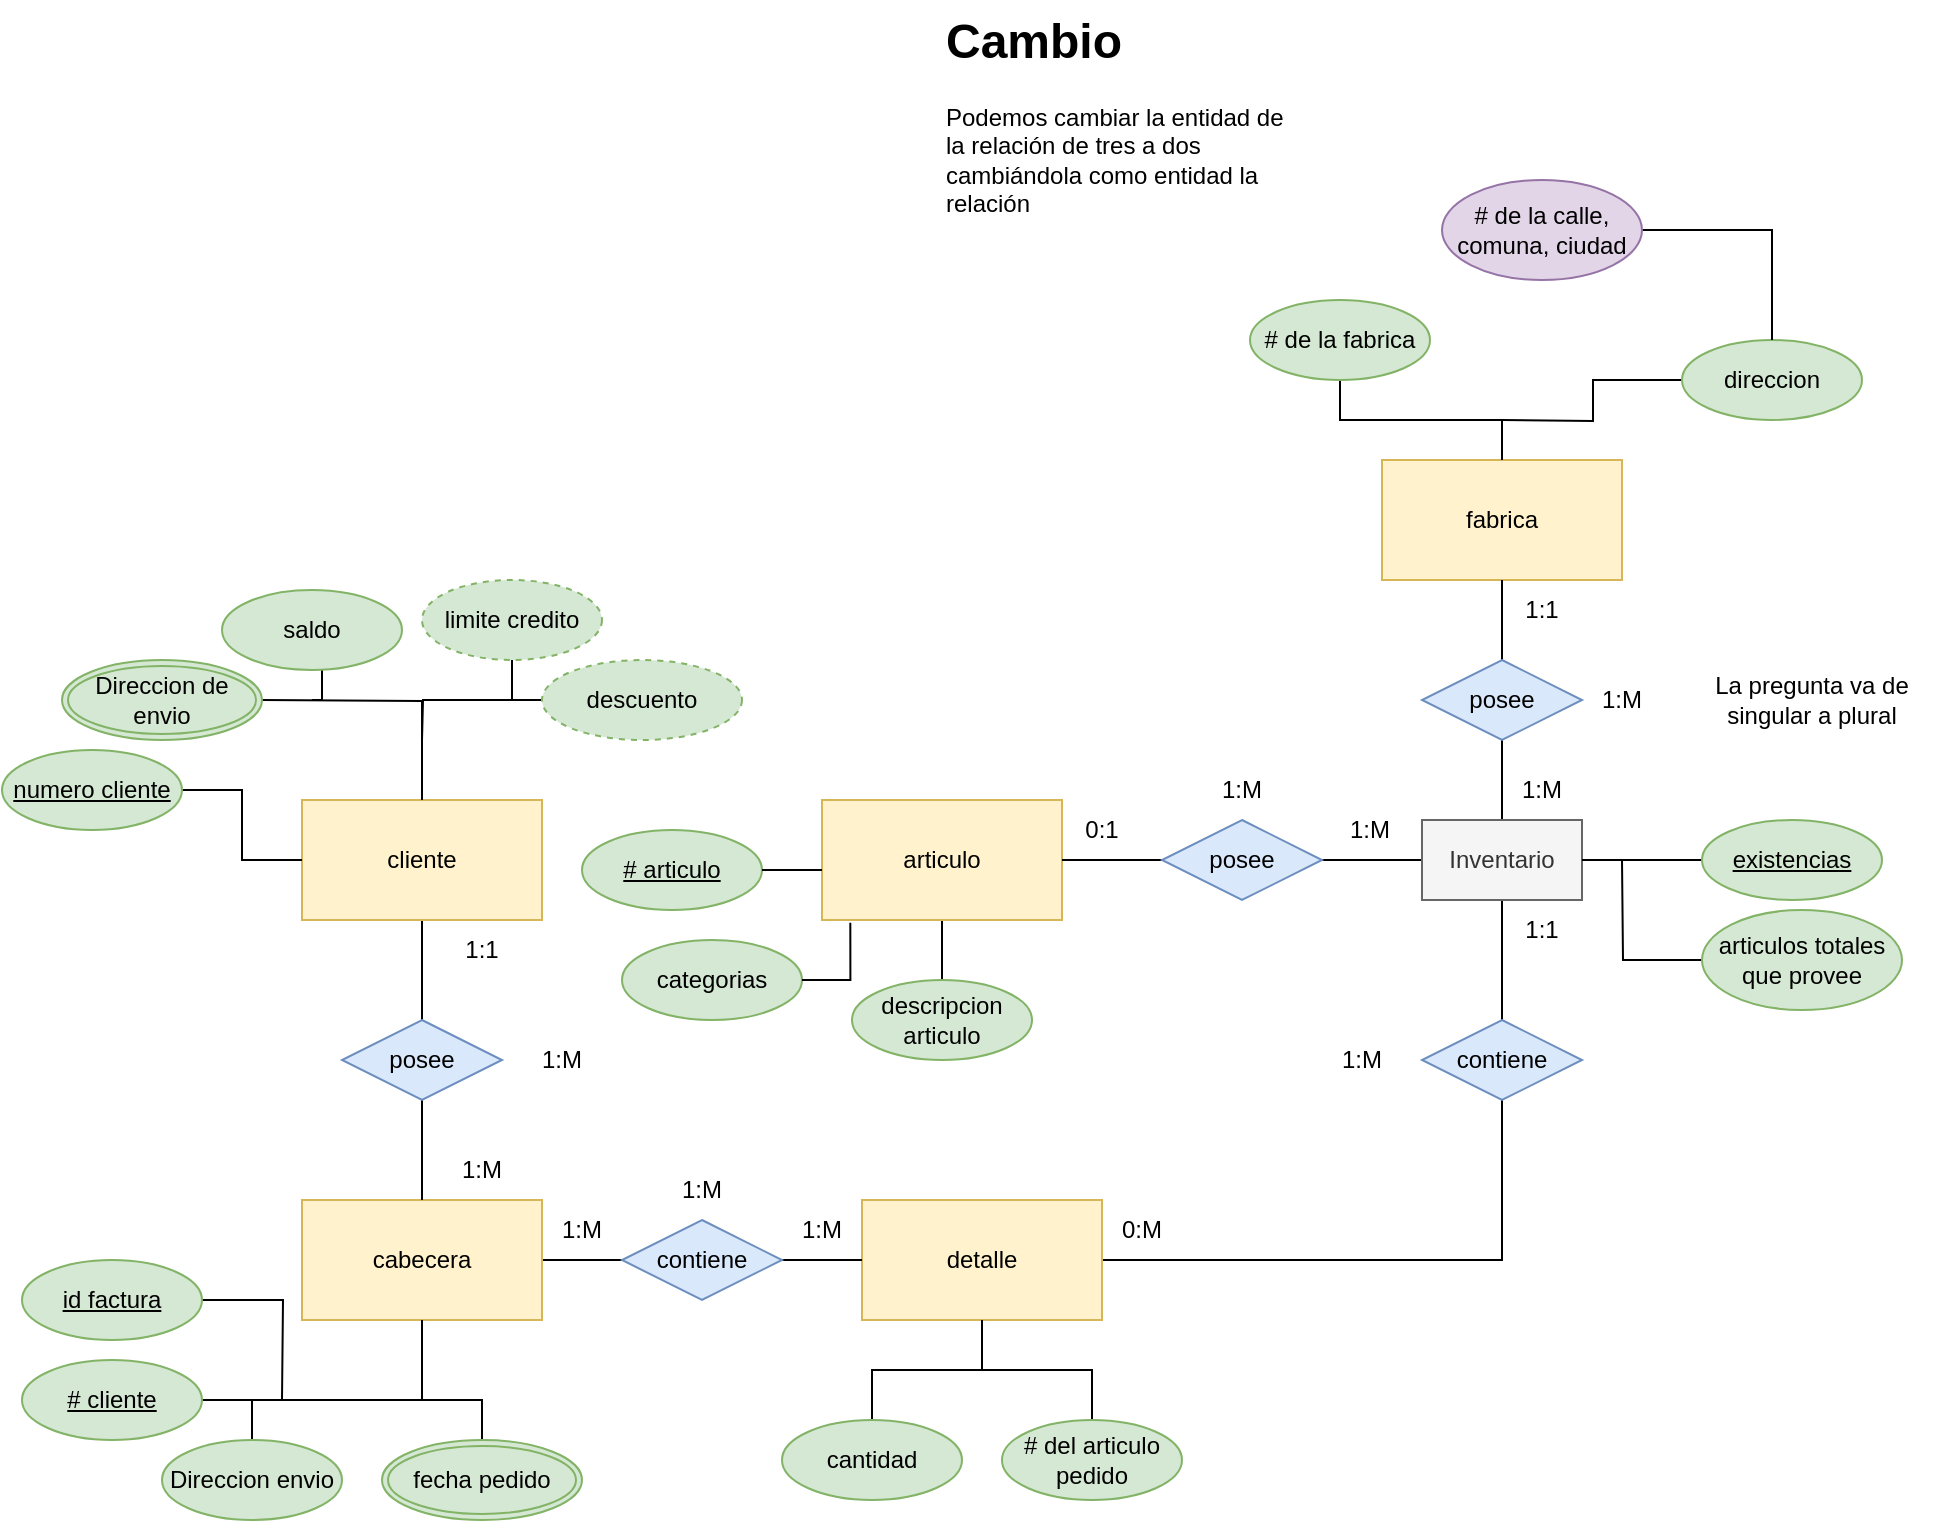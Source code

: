 <mxfile version="24.7.17">
  <diagram name="Página-1" id="-0zjJFNCTmwo6vkKP5nd">
    <mxGraphModel dx="683" dy="371" grid="1" gridSize="10" guides="1" tooltips="1" connect="1" arrows="1" fold="1" page="1" pageScale="1" pageWidth="827" pageHeight="1169" math="0" shadow="0">
      <root>
        <mxCell id="0" />
        <mxCell id="1" parent="0" />
        <mxCell id="e9VeZsLEOE9HL6Gym7Oc-15" style="edgeStyle=orthogonalEdgeStyle;rounded=0;orthogonalLoop=1;jettySize=auto;html=1;entryX=0.5;entryY=1;entryDx=0;entryDy=0;endArrow=none;endFill=0;" parent="1" source="e9VeZsLEOE9HL6Gym7Oc-1" target="e9VeZsLEOE9HL6Gym7Oc-6" edge="1">
          <mxGeometry relative="1" as="geometry" />
        </mxCell>
        <mxCell id="e9VeZsLEOE9HL6Gym7Oc-1" value="detalle" style="rounded=0;whiteSpace=wrap;html=1;fillColor=#fff2cc;strokeColor=#d6b656;" parent="1" vertex="1">
          <mxGeometry x="560" y="600" width="120" height="60" as="geometry" />
        </mxCell>
        <mxCell id="e9VeZsLEOE9HL6Gym7Oc-2" value="fabrica" style="rounded=0;whiteSpace=wrap;html=1;fillColor=#fff2cc;strokeColor=#d6b656;" parent="1" vertex="1">
          <mxGeometry x="820" y="230" width="120" height="60" as="geometry" />
        </mxCell>
        <mxCell id="e9VeZsLEOE9HL6Gym7Oc-11" style="edgeStyle=orthogonalEdgeStyle;rounded=0;orthogonalLoop=1;jettySize=auto;html=1;endArrow=none;endFill=0;" parent="1" source="e9VeZsLEOE9HL6Gym7Oc-3" target="e9VeZsLEOE9HL6Gym7Oc-8" edge="1">
          <mxGeometry relative="1" as="geometry" />
        </mxCell>
        <mxCell id="e9VeZsLEOE9HL6Gym7Oc-3" value="cabecera" style="rounded=0;whiteSpace=wrap;html=1;fillColor=#fff2cc;strokeColor=#d6b656;" parent="1" vertex="1">
          <mxGeometry x="280" y="600" width="120" height="60" as="geometry" />
        </mxCell>
        <mxCell id="e9VeZsLEOE9HL6Gym7Oc-13" style="edgeStyle=orthogonalEdgeStyle;rounded=0;orthogonalLoop=1;jettySize=auto;html=1;entryX=0;entryY=0.5;entryDx=0;entryDy=0;endArrow=none;endFill=0;" parent="1" source="e9VeZsLEOE9HL6Gym7Oc-43" target="e9VeZsLEOE9HL6Gym7Oc-6" edge="1">
          <mxGeometry relative="1" as="geometry" />
        </mxCell>
        <mxCell id="-JTxSzL3S9BexKRUp41m-8" style="edgeStyle=orthogonalEdgeStyle;rounded=0;orthogonalLoop=1;jettySize=auto;html=1;entryX=0.5;entryY=0;entryDx=0;entryDy=0;endArrow=none;endFill=0;" parent="1" source="e9VeZsLEOE9HL6Gym7Oc-4" target="e9VeZsLEOE9HL6Gym7Oc-33" edge="1">
          <mxGeometry relative="1" as="geometry" />
        </mxCell>
        <mxCell id="e9VeZsLEOE9HL6Gym7Oc-4" value="articulo" style="rounded=0;whiteSpace=wrap;html=1;fillColor=#fff2cc;strokeColor=#d6b656;" parent="1" vertex="1">
          <mxGeometry x="540" y="400" width="120" height="60" as="geometry" />
        </mxCell>
        <mxCell id="e9VeZsLEOE9HL6Gym7Oc-9" style="edgeStyle=orthogonalEdgeStyle;rounded=0;orthogonalLoop=1;jettySize=auto;html=1;endArrow=none;endFill=0;" parent="1" source="e9VeZsLEOE9HL6Gym7Oc-5" target="e9VeZsLEOE9HL6Gym7Oc-7" edge="1">
          <mxGeometry relative="1" as="geometry" />
        </mxCell>
        <mxCell id="e9VeZsLEOE9HL6Gym7Oc-5" value="cliente" style="rounded=0;whiteSpace=wrap;html=1;fillColor=#fff2cc;strokeColor=#d6b656;" parent="1" vertex="1">
          <mxGeometry x="280" y="400" width="120" height="60" as="geometry" />
        </mxCell>
        <mxCell id="e9VeZsLEOE9HL6Gym7Oc-14" style="edgeStyle=orthogonalEdgeStyle;rounded=0;orthogonalLoop=1;jettySize=auto;html=1;endArrow=none;endFill=0;" parent="1" source="e9VeZsLEOE9HL6Gym7Oc-6" target="e9VeZsLEOE9HL6Gym7Oc-2" edge="1">
          <mxGeometry relative="1" as="geometry" />
        </mxCell>
        <mxCell id="e9VeZsLEOE9HL6Gym7Oc-6" value="Inventario" style="rounded=0;whiteSpace=wrap;html=1;fillColor=#f5f5f5;strokeColor=#666666;fontColor=#333333;" parent="1" vertex="1">
          <mxGeometry x="840" y="410" width="80" height="40" as="geometry" />
        </mxCell>
        <mxCell id="e9VeZsLEOE9HL6Gym7Oc-10" style="edgeStyle=orthogonalEdgeStyle;rounded=0;orthogonalLoop=1;jettySize=auto;html=1;endArrow=none;endFill=0;" parent="1" source="e9VeZsLEOE9HL6Gym7Oc-7" target="e9VeZsLEOE9HL6Gym7Oc-3" edge="1">
          <mxGeometry relative="1" as="geometry" />
        </mxCell>
        <mxCell id="e9VeZsLEOE9HL6Gym7Oc-7" value="posee" style="rhombus;whiteSpace=wrap;html=1;fillColor=#dae8fc;strokeColor=#6c8ebf;" parent="1" vertex="1">
          <mxGeometry x="300" y="510" width="80" height="40" as="geometry" />
        </mxCell>
        <mxCell id="e9VeZsLEOE9HL6Gym7Oc-12" style="edgeStyle=orthogonalEdgeStyle;rounded=0;orthogonalLoop=1;jettySize=auto;html=1;endArrow=none;endFill=0;" parent="1" source="e9VeZsLEOE9HL6Gym7Oc-8" target="e9VeZsLEOE9HL6Gym7Oc-1" edge="1">
          <mxGeometry relative="1" as="geometry" />
        </mxCell>
        <mxCell id="e9VeZsLEOE9HL6Gym7Oc-8" value="contiene" style="rhombus;whiteSpace=wrap;html=1;fillColor=#dae8fc;strokeColor=#6c8ebf;" parent="1" vertex="1">
          <mxGeometry x="440" y="610" width="80" height="40" as="geometry" />
        </mxCell>
        <mxCell id="e9VeZsLEOE9HL6Gym7Oc-16" value="1:1" style="text;html=1;align=center;verticalAlign=middle;whiteSpace=wrap;rounded=0;" parent="1" vertex="1">
          <mxGeometry x="340" y="460" width="60" height="30" as="geometry" />
        </mxCell>
        <mxCell id="e9VeZsLEOE9HL6Gym7Oc-17" value="1:M" style="text;html=1;align=center;verticalAlign=middle;whiteSpace=wrap;rounded=0;" parent="1" vertex="1">
          <mxGeometry x="340" y="570" width="60" height="30" as="geometry" />
        </mxCell>
        <mxCell id="e9VeZsLEOE9HL6Gym7Oc-18" value="1:M" style="text;html=1;align=center;verticalAlign=middle;whiteSpace=wrap;rounded=0;" parent="1" vertex="1">
          <mxGeometry x="380" y="515" width="60" height="30" as="geometry" />
        </mxCell>
        <mxCell id="e9VeZsLEOE9HL6Gym7Oc-19" value="1:M" style="text;html=1;align=center;verticalAlign=middle;whiteSpace=wrap;rounded=0;" parent="1" vertex="1">
          <mxGeometry x="450" y="580" width="60" height="30" as="geometry" />
        </mxCell>
        <mxCell id="e9VeZsLEOE9HL6Gym7Oc-20" value="1:M" style="text;html=1;align=center;verticalAlign=middle;whiteSpace=wrap;rounded=0;" parent="1" vertex="1">
          <mxGeometry x="390" y="600" width="60" height="30" as="geometry" />
        </mxCell>
        <mxCell id="e9VeZsLEOE9HL6Gym7Oc-21" value="1:M" style="text;html=1;align=center;verticalAlign=middle;whiteSpace=wrap;rounded=0;" parent="1" vertex="1">
          <mxGeometry x="510" y="600" width="60" height="30" as="geometry" />
        </mxCell>
        <mxCell id="e9VeZsLEOE9HL6Gym7Oc-24" value="1:M" style="text;html=1;align=center;verticalAlign=middle;whiteSpace=wrap;rounded=0;" parent="1" vertex="1">
          <mxGeometry x="784" y="400" width="60" height="30" as="geometry" />
        </mxCell>
        <mxCell id="-JTxSzL3S9BexKRUp41m-16" style="edgeStyle=orthogonalEdgeStyle;rounded=0;orthogonalLoop=1;jettySize=auto;html=1;endArrow=none;endFill=0;" parent="1" source="e9VeZsLEOE9HL6Gym7Oc-27" edge="1">
          <mxGeometry relative="1" as="geometry">
            <mxPoint x="340" y="370" as="targetPoint" />
          </mxGeometry>
        </mxCell>
        <mxCell id="e9VeZsLEOE9HL6Gym7Oc-27" value="limite credito" style="ellipse;whiteSpace=wrap;html=1;fillColor=#d5e8d4;strokeColor=#82b366;dashed=1;" parent="1" vertex="1">
          <mxGeometry x="340" y="290" width="90" height="40" as="geometry" />
        </mxCell>
        <mxCell id="-JTxSzL3S9BexKRUp41m-15" style="edgeStyle=orthogonalEdgeStyle;rounded=0;orthogonalLoop=1;jettySize=auto;html=1;endArrow=none;endFill=0;" parent="1" source="e9VeZsLEOE9HL6Gym7Oc-28" edge="1">
          <mxGeometry relative="1" as="geometry">
            <mxPoint x="285" y="350" as="targetPoint" />
            <Array as="points">
              <mxPoint x="290" y="350" />
            </Array>
          </mxGeometry>
        </mxCell>
        <mxCell id="e9VeZsLEOE9HL6Gym7Oc-28" value="saldo" style="ellipse;whiteSpace=wrap;html=1;fillColor=#d5e8d4;strokeColor=#82b366;" parent="1" vertex="1">
          <mxGeometry x="240" y="295" width="90" height="40" as="geometry" />
        </mxCell>
        <mxCell id="-JTxSzL3S9BexKRUp41m-14" style="edgeStyle=orthogonalEdgeStyle;rounded=0;orthogonalLoop=1;jettySize=auto;html=1;endArrow=none;endFill=0;" parent="1" target="e9VeZsLEOE9HL6Gym7Oc-5" edge="1">
          <mxGeometry relative="1" as="geometry">
            <mxPoint x="260" y="350" as="sourcePoint" />
          </mxGeometry>
        </mxCell>
        <mxCell id="-JTxSzL3S9BexKRUp41m-9" style="edgeStyle=orthogonalEdgeStyle;rounded=0;orthogonalLoop=1;jettySize=auto;html=1;endArrow=none;endFill=0;" parent="1" source="e9VeZsLEOE9HL6Gym7Oc-30" target="e9VeZsLEOE9HL6Gym7Oc-5" edge="1">
          <mxGeometry relative="1" as="geometry" />
        </mxCell>
        <mxCell id="e9VeZsLEOE9HL6Gym7Oc-30" value="&lt;u&gt;numero cliente&lt;/u&gt;" style="ellipse;whiteSpace=wrap;html=1;fillColor=#d5e8d4;strokeColor=#82b366;" parent="1" vertex="1">
          <mxGeometry x="130" y="375" width="90" height="40" as="geometry" />
        </mxCell>
        <mxCell id="e9VeZsLEOE9HL6Gym7Oc-31" value="&lt;u&gt;# articulo&lt;/u&gt;" style="ellipse;whiteSpace=wrap;html=1;fillColor=#d5e8d4;strokeColor=#82b366;" parent="1" vertex="1">
          <mxGeometry x="420" y="415" width="90" height="40" as="geometry" />
        </mxCell>
        <mxCell id="e9VeZsLEOE9HL6Gym7Oc-33" value="descripcion articulo" style="ellipse;whiteSpace=wrap;html=1;fillColor=#d5e8d4;strokeColor=#82b366;" parent="1" vertex="1">
          <mxGeometry x="555" y="490" width="90" height="40" as="geometry" />
        </mxCell>
        <mxCell id="-JTxSzL3S9BexKRUp41m-18" style="edgeStyle=orthogonalEdgeStyle;rounded=0;orthogonalLoop=1;jettySize=auto;html=1;entryX=0.5;entryY=1;entryDx=0;entryDy=0;endArrow=none;endFill=0;" parent="1" source="e9VeZsLEOE9HL6Gym7Oc-35" target="e9VeZsLEOE9HL6Gym7Oc-3" edge="1">
          <mxGeometry relative="1" as="geometry" />
        </mxCell>
        <mxCell id="e9VeZsLEOE9HL6Gym7Oc-35" value="&lt;u&gt;# cliente&lt;/u&gt;" style="ellipse;whiteSpace=wrap;html=1;fillColor=#d5e8d4;strokeColor=#82b366;" parent="1" vertex="1">
          <mxGeometry x="140" y="680" width="90" height="40" as="geometry" />
        </mxCell>
        <mxCell id="-JTxSzL3S9BexKRUp41m-19" style="edgeStyle=orthogonalEdgeStyle;rounded=0;orthogonalLoop=1;jettySize=auto;html=1;endArrow=none;endFill=0;" parent="1" source="-hZn1fEZDdsB1EXEqCD2-23" edge="1">
          <mxGeometry relative="1" as="geometry">
            <mxPoint x="290" y="700" as="targetPoint" />
            <mxPoint x="260.0" y="720" as="sourcePoint" />
          </mxGeometry>
        </mxCell>
        <mxCell id="-JTxSzL3S9BexKRUp41m-33" style="edgeStyle=orthogonalEdgeStyle;rounded=0;orthogonalLoop=1;jettySize=auto;html=1;endArrow=none;endFill=0;" parent="1" source="e9VeZsLEOE9HL6Gym7Oc-39" edge="1">
          <mxGeometry relative="1" as="geometry">
            <mxPoint x="880" y="210" as="targetPoint" />
          </mxGeometry>
        </mxCell>
        <mxCell id="e9VeZsLEOE9HL6Gym7Oc-39" value="direccion" style="ellipse;whiteSpace=wrap;html=1;fillColor=#d5e8d4;strokeColor=#82b366;" parent="1" vertex="1">
          <mxGeometry x="970" y="170" width="90" height="40" as="geometry" />
        </mxCell>
        <mxCell id="e9VeZsLEOE9HL6Gym7Oc-40" value="&lt;h1 style=&quot;margin-top: 0px;&quot;&gt;&lt;span style=&quot;background-color: initial;&quot;&gt;Cambio&lt;/span&gt;&lt;br&gt;&lt;/h1&gt;&lt;div&gt;&lt;span style=&quot;background-color: initial;&quot;&gt;Podemos cambiar la entidad de la relación de tres a dos&amp;nbsp;&lt;/span&gt;&lt;/div&gt;&lt;div&gt;&lt;span style=&quot;background-color: initial;&quot;&gt;cambiándola como entidad la relación&lt;/span&gt;&lt;/div&gt;&lt;div&gt;&lt;span style=&quot;background-color: initial;&quot;&gt;&lt;br&gt;&lt;/span&gt;&lt;/div&gt;" style="text;html=1;whiteSpace=wrap;overflow=hidden;rounded=0;" parent="1" vertex="1">
          <mxGeometry x="600" width="180" height="120" as="geometry" />
        </mxCell>
        <mxCell id="e9VeZsLEOE9HL6Gym7Oc-44" value="" style="edgeStyle=orthogonalEdgeStyle;rounded=0;orthogonalLoop=1;jettySize=auto;html=1;entryX=0;entryY=0.5;entryDx=0;entryDy=0;endArrow=none;endFill=0;" parent="1" source="e9VeZsLEOE9HL6Gym7Oc-4" target="e9VeZsLEOE9HL6Gym7Oc-43" edge="1">
          <mxGeometry relative="1" as="geometry">
            <mxPoint x="660" y="430" as="sourcePoint" />
            <mxPoint x="840" y="430" as="targetPoint" />
          </mxGeometry>
        </mxCell>
        <mxCell id="e9VeZsLEOE9HL6Gym7Oc-43" value="posee" style="rhombus;whiteSpace=wrap;html=1;fillColor=#dae8fc;strokeColor=#6c8ebf;" parent="1" vertex="1">
          <mxGeometry x="710" y="410" width="80" height="40" as="geometry" />
        </mxCell>
        <mxCell id="e9VeZsLEOE9HL6Gym7Oc-45" value="posee" style="rhombus;whiteSpace=wrap;html=1;fillColor=#dae8fc;strokeColor=#6c8ebf;" parent="1" vertex="1">
          <mxGeometry x="840" y="330" width="80" height="40" as="geometry" />
        </mxCell>
        <mxCell id="e9VeZsLEOE9HL6Gym7Oc-46" value="contiene" style="rhombus;whiteSpace=wrap;html=1;fillColor=#dae8fc;strokeColor=#6c8ebf;" parent="1" vertex="1">
          <mxGeometry x="840" y="510" width="80" height="40" as="geometry" />
        </mxCell>
        <mxCell id="e9VeZsLEOE9HL6Gym7Oc-47" value="0:1" style="text;html=1;align=center;verticalAlign=middle;whiteSpace=wrap;rounded=0;" parent="1" vertex="1">
          <mxGeometry x="650" y="400" width="60" height="30" as="geometry" />
        </mxCell>
        <mxCell id="e9VeZsLEOE9HL6Gym7Oc-48" value="1:M" style="text;html=1;align=center;verticalAlign=middle;whiteSpace=wrap;rounded=0;" parent="1" vertex="1">
          <mxGeometry x="720" y="380" width="60" height="30" as="geometry" />
        </mxCell>
        <mxCell id="e9VeZsLEOE9HL6Gym7Oc-49" value="1:M" style="text;html=1;align=center;verticalAlign=middle;whiteSpace=wrap;rounded=0;" parent="1" vertex="1">
          <mxGeometry x="910" y="335" width="60" height="30" as="geometry" />
        </mxCell>
        <mxCell id="e9VeZsLEOE9HL6Gym7Oc-50" value="La pregunta va de singular a plural" style="text;html=1;align=center;verticalAlign=middle;whiteSpace=wrap;rounded=0;" parent="1" vertex="1">
          <mxGeometry x="970" y="310" width="130" height="80" as="geometry" />
        </mxCell>
        <mxCell id="-hZn1fEZDdsB1EXEqCD2-17" style="edgeStyle=orthogonalEdgeStyle;rounded=0;orthogonalLoop=1;jettySize=auto;html=1;fontFamily=Helvetica;fontSize=12;fontColor=default;endArrow=none;endFill=0;" edge="1" parent="1" source="e9VeZsLEOE9HL6Gym7Oc-51">
          <mxGeometry relative="1" as="geometry">
            <mxPoint x="940" y="430" as="targetPoint" />
          </mxGeometry>
        </mxCell>
        <mxCell id="e9VeZsLEOE9HL6Gym7Oc-51" value="articulos totales que provee" style="ellipse;whiteSpace=wrap;html=1;fillColor=#d5e8d4;strokeColor=#82b366;" parent="1" vertex="1">
          <mxGeometry x="980" y="455" width="100" height="50" as="geometry" />
        </mxCell>
        <mxCell id="-JTxSzL3S9BexKRUp41m-30" style="edgeStyle=orthogonalEdgeStyle;rounded=0;orthogonalLoop=1;jettySize=auto;html=1;endArrow=none;endFill=0;" parent="1" source="e9VeZsLEOE9HL6Gym7Oc-52" target="e9VeZsLEOE9HL6Gym7Oc-2" edge="1">
          <mxGeometry relative="1" as="geometry" />
        </mxCell>
        <mxCell id="e9VeZsLEOE9HL6Gym7Oc-52" value="# de la fabrica" style="ellipse;whiteSpace=wrap;html=1;fillColor=#d5e8d4;strokeColor=#82b366;" parent="1" vertex="1">
          <mxGeometry x="754" y="150" width="90" height="40" as="geometry" />
        </mxCell>
        <mxCell id="e9VeZsLEOE9HL6Gym7Oc-53" value="1:M" style="text;html=1;align=center;verticalAlign=middle;whiteSpace=wrap;rounded=0;" parent="1" vertex="1">
          <mxGeometry x="780" y="515" width="60" height="30" as="geometry" />
        </mxCell>
        <mxCell id="-JTxSzL3S9BexKRUp41m-17" style="edgeStyle=orthogonalEdgeStyle;rounded=0;orthogonalLoop=1;jettySize=auto;html=1;endArrow=none;endFill=0;" parent="1" edge="1">
          <mxGeometry relative="1" as="geometry">
            <mxPoint x="380" y="350" as="targetPoint" />
            <mxPoint x="400" y="350" as="sourcePoint" />
          </mxGeometry>
        </mxCell>
        <mxCell id="-JTxSzL3S9BexKRUp41m-2" style="edgeStyle=orthogonalEdgeStyle;rounded=0;orthogonalLoop=1;jettySize=auto;html=1;entryX=0;entryY=0.583;entryDx=0;entryDy=0;entryPerimeter=0;endArrow=none;endFill=0;" parent="1" source="e9VeZsLEOE9HL6Gym7Oc-31" target="e9VeZsLEOE9HL6Gym7Oc-4" edge="1">
          <mxGeometry relative="1" as="geometry" />
        </mxCell>
        <mxCell id="-JTxSzL3S9BexKRUp41m-23" style="edgeStyle=orthogonalEdgeStyle;rounded=0;orthogonalLoop=1;jettySize=auto;html=1;entryX=0.5;entryY=1;entryDx=0;entryDy=0;endArrow=none;endFill=0;" parent="1" source="-JTxSzL3S9BexKRUp41m-21" target="e9VeZsLEOE9HL6Gym7Oc-1" edge="1">
          <mxGeometry relative="1" as="geometry" />
        </mxCell>
        <mxCell id="-JTxSzL3S9BexKRUp41m-21" value="cantidad" style="ellipse;whiteSpace=wrap;html=1;fillColor=#d5e8d4;strokeColor=#82b366;shadow=0;" parent="1" vertex="1">
          <mxGeometry x="520" y="710" width="90" height="40" as="geometry" />
        </mxCell>
        <mxCell id="-JTxSzL3S9BexKRUp41m-24" style="edgeStyle=orthogonalEdgeStyle;rounded=0;orthogonalLoop=1;jettySize=auto;html=1;entryX=0.5;entryY=1;entryDx=0;entryDy=0;endArrow=none;endFill=0;" parent="1" source="-JTxSzL3S9BexKRUp41m-22" target="e9VeZsLEOE9HL6Gym7Oc-1" edge="1">
          <mxGeometry relative="1" as="geometry" />
        </mxCell>
        <mxCell id="-JTxSzL3S9BexKRUp41m-22" value="# del articulo pedido" style="ellipse;whiteSpace=wrap;html=1;fillColor=#d5e8d4;strokeColor=#82b366;" parent="1" vertex="1">
          <mxGeometry x="630" y="710" width="90" height="40" as="geometry" />
        </mxCell>
        <mxCell id="-JTxSzL3S9BexKRUp41m-37" style="edgeStyle=orthogonalEdgeStyle;rounded=0;orthogonalLoop=1;jettySize=auto;html=1;endArrow=none;endFill=0;" parent="1" source="-JTxSzL3S9BexKRUp41m-35" target="e9VeZsLEOE9HL6Gym7Oc-39" edge="1">
          <mxGeometry relative="1" as="geometry" />
        </mxCell>
        <mxCell id="-JTxSzL3S9BexKRUp41m-35" value="# de la calle, comuna, ciudad" style="ellipse;whiteSpace=wrap;html=1;fillColor=#e1d5e7;strokeColor=#9673a6;" parent="1" vertex="1">
          <mxGeometry x="850" y="90" width="100" height="50" as="geometry" />
        </mxCell>
        <mxCell id="-hZn1fEZDdsB1EXEqCD2-4" value="Direccion de envio" style="ellipse;shape=doubleEllipse;margin=3;whiteSpace=wrap;html=1;align=center;strokeColor=#82b366;verticalAlign=middle;fontFamily=Helvetica;fontSize=12;fillColor=#d5e8d4;" vertex="1" parent="1">
          <mxGeometry x="160" y="330" width="100" height="40" as="geometry" />
        </mxCell>
        <mxCell id="-hZn1fEZDdsB1EXEqCD2-5" value="descuento" style="ellipse;whiteSpace=wrap;html=1;align=center;dashed=1;strokeColor=#82b366;verticalAlign=middle;fontFamily=Helvetica;fontSize=12;fillColor=#d5e8d4;" vertex="1" parent="1">
          <mxGeometry x="400" y="330" width="100" height="40" as="geometry" />
        </mxCell>
        <mxCell id="-hZn1fEZDdsB1EXEqCD2-9" style="edgeStyle=orthogonalEdgeStyle;rounded=0;orthogonalLoop=1;jettySize=auto;html=1;fontFamily=Helvetica;fontSize=12;fontColor=default;endArrow=none;endFill=0;" edge="1" parent="1" source="-hZn1fEZDdsB1EXEqCD2-8">
          <mxGeometry relative="1" as="geometry">
            <mxPoint x="330" y="700" as="targetPoint" />
          </mxGeometry>
        </mxCell>
        <mxCell id="-hZn1fEZDdsB1EXEqCD2-8" value="fecha pedido" style="ellipse;shape=doubleEllipse;margin=3;whiteSpace=wrap;html=1;align=center;strokeColor=#82b366;verticalAlign=middle;fontFamily=Helvetica;fontSize=12;fillColor=#d5e8d4;" vertex="1" parent="1">
          <mxGeometry x="320" y="720" width="100" height="40" as="geometry" />
        </mxCell>
        <mxCell id="-hZn1fEZDdsB1EXEqCD2-11" style="edgeStyle=orthogonalEdgeStyle;rounded=0;orthogonalLoop=1;jettySize=auto;html=1;entryX=1;entryY=0.5;entryDx=0;entryDy=0;fontFamily=Helvetica;fontSize=12;fontColor=default;endArrow=none;endFill=0;" edge="1" parent="1" source="-hZn1fEZDdsB1EXEqCD2-10" target="e9VeZsLEOE9HL6Gym7Oc-6">
          <mxGeometry relative="1" as="geometry" />
        </mxCell>
        <mxCell id="-hZn1fEZDdsB1EXEqCD2-10" value="&lt;u&gt;existencias&lt;/u&gt;" style="ellipse;whiteSpace=wrap;html=1;fillColor=#d5e8d4;strokeColor=#82b366;" vertex="1" parent="1">
          <mxGeometry x="980" y="410" width="90" height="40" as="geometry" />
        </mxCell>
        <mxCell id="-hZn1fEZDdsB1EXEqCD2-12" value="1:1" style="text;html=1;align=center;verticalAlign=middle;whiteSpace=wrap;rounded=0;" vertex="1" parent="1">
          <mxGeometry x="870" y="290" width="60" height="30" as="geometry" />
        </mxCell>
        <mxCell id="-hZn1fEZDdsB1EXEqCD2-13" value="1:M" style="text;html=1;align=center;verticalAlign=middle;whiteSpace=wrap;rounded=0;" vertex="1" parent="1">
          <mxGeometry x="870" y="380" width="60" height="30" as="geometry" />
        </mxCell>
        <mxCell id="-hZn1fEZDdsB1EXEqCD2-14" value="1:1" style="text;html=1;align=center;verticalAlign=middle;whiteSpace=wrap;rounded=0;" vertex="1" parent="1">
          <mxGeometry x="870" y="450" width="60" height="30" as="geometry" />
        </mxCell>
        <mxCell id="-hZn1fEZDdsB1EXEqCD2-15" value="0:M" style="text;html=1;align=center;verticalAlign=middle;whiteSpace=wrap;rounded=0;" vertex="1" parent="1">
          <mxGeometry x="670" y="600" width="60" height="30" as="geometry" />
        </mxCell>
        <mxCell id="-hZn1fEZDdsB1EXEqCD2-18" value="categorias" style="ellipse;whiteSpace=wrap;html=1;fillColor=#d5e8d4;strokeColor=#82b366;" vertex="1" parent="1">
          <mxGeometry x="440" y="470" width="90" height="40" as="geometry" />
        </mxCell>
        <mxCell id="-hZn1fEZDdsB1EXEqCD2-20" style="edgeStyle=orthogonalEdgeStyle;rounded=0;orthogonalLoop=1;jettySize=auto;html=1;entryX=0.118;entryY=1.023;entryDx=0;entryDy=0;entryPerimeter=0;fontFamily=Helvetica;fontSize=12;fontColor=default;endArrow=none;endFill=0;" edge="1" parent="1" source="-hZn1fEZDdsB1EXEqCD2-18" target="e9VeZsLEOE9HL6Gym7Oc-4">
          <mxGeometry relative="1" as="geometry" />
        </mxCell>
        <mxCell id="-hZn1fEZDdsB1EXEqCD2-23" value="Direccion envio" style="ellipse;whiteSpace=wrap;html=1;fillColor=#d5e8d4;strokeColor=#82b366;" vertex="1" parent="1">
          <mxGeometry x="210" y="720" width="90" height="40" as="geometry" />
        </mxCell>
        <mxCell id="-hZn1fEZDdsB1EXEqCD2-25" style="edgeStyle=orthogonalEdgeStyle;rounded=0;orthogonalLoop=1;jettySize=auto;html=1;fontFamily=Helvetica;fontSize=12;fontColor=default;endArrow=none;endFill=0;" edge="1" parent="1" source="-hZn1fEZDdsB1EXEqCD2-24">
          <mxGeometry relative="1" as="geometry">
            <mxPoint x="270" y="700" as="targetPoint" />
          </mxGeometry>
        </mxCell>
        <mxCell id="-hZn1fEZDdsB1EXEqCD2-24" value="&lt;u&gt;id factura&lt;/u&gt;" style="ellipse;whiteSpace=wrap;html=1;fillColor=#d5e8d4;strokeColor=#82b366;" vertex="1" parent="1">
          <mxGeometry x="140" y="630" width="90" height="40" as="geometry" />
        </mxCell>
      </root>
    </mxGraphModel>
  </diagram>
</mxfile>
